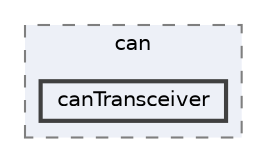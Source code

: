 digraph "canTransceiver"
{
 // LATEX_PDF_SIZE
  bgcolor="transparent";
  edge [fontname=Helvetica,fontsize=10,labelfontname=Helvetica,labelfontsize=10];
  node [fontname=Helvetica,fontsize=10,shape=box,height=0.2,width=0.4];
  compound=true
  subgraph clusterdir_d2d257924105fa5ac7c63c542a58272e {
    graph [ bgcolor="#edf0f7", pencolor="grey50", label="can", fontname=Helvetica,fontsize=10 style="filled,dashed", URL="dir_d2d257924105fa5ac7c63c542a58272e.html",tooltip=""]
  dir_26c3e83754ddfa69d9f8d3ba5e3641db [label="canTransceiver", fillcolor="#edf0f7", color="grey25", style="filled,bold", URL="dir_26c3e83754ddfa69d9f8d3ba5e3641db.html",tooltip=""];
  }
}
